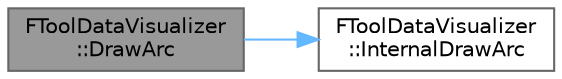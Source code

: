 digraph "FToolDataVisualizer::DrawArc"
{
 // INTERACTIVE_SVG=YES
 // LATEX_PDF_SIZE
  bgcolor="transparent";
  edge [fontname=Helvetica,fontsize=10,labelfontname=Helvetica,labelfontsize=10];
  node [fontname=Helvetica,fontsize=10,shape=box,height=0.2,width=0.4];
  rankdir="LR";
  Node1 [id="Node000001",label="FToolDataVisualizer\l::DrawArc",height=0.2,width=0.4,color="gray40", fillcolor="grey60", style="filled", fontcolor="black",tooltip="Draw a 3D arc at given position/normal with the given parameters."];
  Node1 -> Node2 [id="edge1_Node000001_Node000002",color="steelblue1",style="solid",tooltip=" "];
  Node2 [id="Node000002",label="FToolDataVisualizer\l::InternalDrawArc",height=0.2,width=0.4,color="grey40", fillcolor="white", style="filled",URL="$d1/d0f/classFToolDataVisualizer.html#a10df44e037152b73b18b3ae0abd77a69",tooltip=" "];
}
